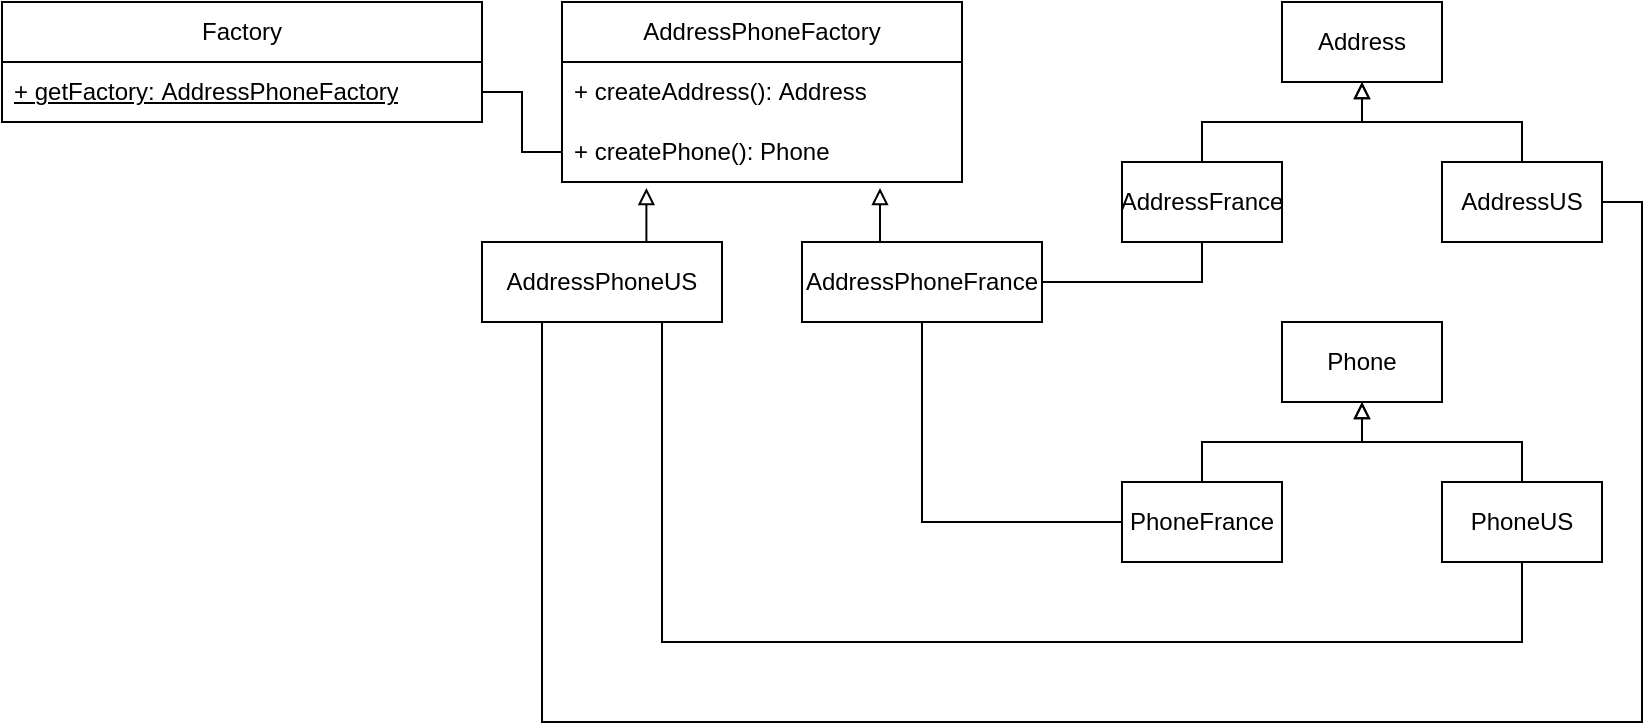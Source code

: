 <mxfile version="26.2.14">
  <diagram name="Страница — 1" id="LsMgXCkCI61tho_PUp3z">
    <mxGraphModel dx="1186" dy="748" grid="1" gridSize="10" guides="1" tooltips="1" connect="1" arrows="1" fold="1" page="1" pageScale="1" pageWidth="827" pageHeight="1169" math="0" shadow="0">
      <root>
        <mxCell id="0" />
        <mxCell id="1" parent="0" />
        <mxCell id="jalJiemwOZsJlISHWCsv-1" value="Factory" style="swimlane;fontStyle=0;childLayout=stackLayout;horizontal=1;startSize=30;horizontalStack=0;resizeParent=1;resizeParentMax=0;resizeLast=0;collapsible=1;marginBottom=0;whiteSpace=wrap;html=1;" vertex="1" parent="1">
          <mxGeometry x="40" y="40" width="240" height="60" as="geometry">
            <mxRectangle x="90" y="110" width="60" height="30" as="alternateBounds" />
          </mxGeometry>
        </mxCell>
        <mxCell id="jalJiemwOZsJlISHWCsv-31" style="edgeStyle=orthogonalEdgeStyle;rounded=0;orthogonalLoop=1;jettySize=auto;html=1;exitX=0.75;exitY=1;exitDx=0;exitDy=0;entryX=0.5;entryY=1;entryDx=0;entryDy=0;endArrow=none;startFill=0;" edge="1" parent="1" source="jalJiemwOZsJlISHWCsv-5" target="jalJiemwOZsJlISHWCsv-22">
          <mxGeometry relative="1" as="geometry">
            <Array as="points">
              <mxPoint x="370" y="360" />
              <mxPoint x="800" y="360" />
            </Array>
          </mxGeometry>
        </mxCell>
        <mxCell id="jalJiemwOZsJlISHWCsv-33" style="edgeStyle=orthogonalEdgeStyle;rounded=0;orthogonalLoop=1;jettySize=auto;html=1;exitX=0.25;exitY=1;exitDx=0;exitDy=0;entryX=1;entryY=0.5;entryDx=0;entryDy=0;endArrow=none;startFill=0;" edge="1" parent="1" source="jalJiemwOZsJlISHWCsv-5" target="jalJiemwOZsJlISHWCsv-21">
          <mxGeometry relative="1" as="geometry">
            <Array as="points">
              <mxPoint x="310" y="400" />
              <mxPoint x="860" y="400" />
              <mxPoint x="860" y="140" />
            </Array>
          </mxGeometry>
        </mxCell>
        <mxCell id="jalJiemwOZsJlISHWCsv-5" value="AddressPhoneUS" style="rounded=0;whiteSpace=wrap;html=1;" vertex="1" parent="1">
          <mxGeometry x="280" y="160" width="120" height="40" as="geometry" />
        </mxCell>
        <mxCell id="jalJiemwOZsJlISHWCsv-6" value="AddressPhoneFactory" style="swimlane;fontStyle=0;childLayout=stackLayout;horizontal=1;startSize=30;horizontalStack=0;resizeParent=1;resizeParentMax=0;resizeLast=0;collapsible=1;marginBottom=0;whiteSpace=wrap;html=1;" vertex="1" parent="1">
          <mxGeometry x="320" y="40" width="200" height="90" as="geometry">
            <mxRectangle x="90" y="110" width="60" height="30" as="alternateBounds" />
          </mxGeometry>
        </mxCell>
        <mxCell id="jalJiemwOZsJlISHWCsv-7" value="+&amp;nbsp;createAddress():&amp;nbsp;Address" style="text;strokeColor=none;fillColor=none;align=left;verticalAlign=middle;spacingLeft=4;spacingRight=4;overflow=hidden;points=[[0,0.5],[1,0.5]];portConstraint=eastwest;rotatable=0;whiteSpace=wrap;html=1;" vertex="1" parent="jalJiemwOZsJlISHWCsv-6">
          <mxGeometry y="30" width="200" height="30" as="geometry" />
        </mxCell>
        <mxCell id="jalJiemwOZsJlISHWCsv-8" value="+&amp;nbsp;createPhone():&amp;nbsp;Phone" style="text;strokeColor=none;fillColor=none;align=left;verticalAlign=middle;spacingLeft=4;spacingRight=4;overflow=hidden;points=[[0,0.5],[1,0.5]];portConstraint=eastwest;rotatable=0;whiteSpace=wrap;html=1;" vertex="1" parent="jalJiemwOZsJlISHWCsv-6">
          <mxGeometry y="60" width="200" height="30" as="geometry" />
        </mxCell>
        <mxCell id="jalJiemwOZsJlISHWCsv-10" value="" style="edgeStyle=orthogonalEdgeStyle;rounded=0;orthogonalLoop=1;jettySize=auto;html=1;endArrow=none;startFill=0;" edge="1" parent="1" source="jalJiemwOZsJlISHWCsv-2" target="jalJiemwOZsJlISHWCsv-8">
          <mxGeometry relative="1" as="geometry" />
        </mxCell>
        <mxCell id="jalJiemwOZsJlISHWCsv-2" value="&lt;u&gt;+ getFactory:&amp;nbsp;AddressPhoneFactory&lt;/u&gt;" style="text;strokeColor=none;fillColor=none;align=left;verticalAlign=middle;spacingLeft=4;spacingRight=4;overflow=hidden;points=[[0,0.5],[1,0.5]];portConstraint=eastwest;rotatable=0;whiteSpace=wrap;html=1;" vertex="1" parent="1">
          <mxGeometry x="40" y="70" width="240" height="30" as="geometry" />
        </mxCell>
        <mxCell id="jalJiemwOZsJlISHWCsv-25" style="edgeStyle=orthogonalEdgeStyle;rounded=0;orthogonalLoop=1;jettySize=auto;html=1;exitX=1;exitY=0.5;exitDx=0;exitDy=0;entryX=0.5;entryY=1;entryDx=0;entryDy=0;endArrow=none;startFill=0;" edge="1" parent="1" source="jalJiemwOZsJlISHWCsv-11" target="jalJiemwOZsJlISHWCsv-23">
          <mxGeometry relative="1" as="geometry" />
        </mxCell>
        <mxCell id="jalJiemwOZsJlISHWCsv-28" style="edgeStyle=orthogonalEdgeStyle;rounded=0;orthogonalLoop=1;jettySize=auto;html=1;exitX=0.5;exitY=1;exitDx=0;exitDy=0;entryX=0;entryY=0.5;entryDx=0;entryDy=0;endArrow=none;startFill=0;" edge="1" parent="1" source="jalJiemwOZsJlISHWCsv-11" target="jalJiemwOZsJlISHWCsv-24">
          <mxGeometry relative="1" as="geometry" />
        </mxCell>
        <mxCell id="jalJiemwOZsJlISHWCsv-11" value="AddressPhoneFrance" style="rounded=0;whiteSpace=wrap;html=1;" vertex="1" parent="1">
          <mxGeometry x="440" y="160" width="120" height="40" as="geometry" />
        </mxCell>
        <mxCell id="jalJiemwOZsJlISHWCsv-13" style="edgeStyle=orthogonalEdgeStyle;rounded=0;orthogonalLoop=1;jettySize=auto;html=1;exitX=0.5;exitY=0;exitDx=0;exitDy=0;entryX=0.211;entryY=1.1;entryDx=0;entryDy=0;entryPerimeter=0;endArrow=block;endFill=0;" edge="1" parent="1" source="jalJiemwOZsJlISHWCsv-5" target="jalJiemwOZsJlISHWCsv-8">
          <mxGeometry relative="1" as="geometry" />
        </mxCell>
        <mxCell id="jalJiemwOZsJlISHWCsv-15" style="edgeStyle=orthogonalEdgeStyle;rounded=0;orthogonalLoop=1;jettySize=auto;html=1;exitX=0.5;exitY=0;exitDx=0;exitDy=0;entryX=0.795;entryY=1.1;entryDx=0;entryDy=0;entryPerimeter=0;endArrow=block;endFill=0;" edge="1" parent="1" source="jalJiemwOZsJlISHWCsv-11" target="jalJiemwOZsJlISHWCsv-8">
          <mxGeometry relative="1" as="geometry" />
        </mxCell>
        <mxCell id="jalJiemwOZsJlISHWCsv-16" value="Address" style="rounded=0;whiteSpace=wrap;html=1;" vertex="1" parent="1">
          <mxGeometry x="680" y="40" width="80" height="40" as="geometry" />
        </mxCell>
        <mxCell id="jalJiemwOZsJlISHWCsv-20" value="Phone" style="rounded=0;whiteSpace=wrap;html=1;" vertex="1" parent="1">
          <mxGeometry x="680" y="200" width="80" height="40" as="geometry" />
        </mxCell>
        <mxCell id="jalJiemwOZsJlISHWCsv-27" style="edgeStyle=orthogonalEdgeStyle;rounded=0;orthogonalLoop=1;jettySize=auto;html=1;exitX=0.5;exitY=0;exitDx=0;exitDy=0;entryX=0.5;entryY=1;entryDx=0;entryDy=0;endArrow=block;endFill=0;" edge="1" parent="1" source="jalJiemwOZsJlISHWCsv-21" target="jalJiemwOZsJlISHWCsv-16">
          <mxGeometry relative="1" as="geometry" />
        </mxCell>
        <mxCell id="jalJiemwOZsJlISHWCsv-21" value="AddressUS" style="rounded=0;whiteSpace=wrap;html=1;" vertex="1" parent="1">
          <mxGeometry x="760" y="120" width="80" height="40" as="geometry" />
        </mxCell>
        <mxCell id="jalJiemwOZsJlISHWCsv-30" style="edgeStyle=orthogonalEdgeStyle;rounded=0;orthogonalLoop=1;jettySize=auto;html=1;exitX=0.5;exitY=0;exitDx=0;exitDy=0;entryX=0.5;entryY=1;entryDx=0;entryDy=0;endArrow=block;endFill=0;" edge="1" parent="1" source="jalJiemwOZsJlISHWCsv-22" target="jalJiemwOZsJlISHWCsv-20">
          <mxGeometry relative="1" as="geometry" />
        </mxCell>
        <mxCell id="jalJiemwOZsJlISHWCsv-22" value="PhoneUS" style="rounded=0;whiteSpace=wrap;html=1;" vertex="1" parent="1">
          <mxGeometry x="760" y="280" width="80" height="40" as="geometry" />
        </mxCell>
        <mxCell id="jalJiemwOZsJlISHWCsv-26" style="edgeStyle=orthogonalEdgeStyle;rounded=0;orthogonalLoop=1;jettySize=auto;html=1;exitX=0.5;exitY=0;exitDx=0;exitDy=0;entryX=0.5;entryY=1;entryDx=0;entryDy=0;endArrow=block;endFill=0;" edge="1" parent="1" source="jalJiemwOZsJlISHWCsv-23" target="jalJiemwOZsJlISHWCsv-16">
          <mxGeometry relative="1" as="geometry" />
        </mxCell>
        <mxCell id="jalJiemwOZsJlISHWCsv-23" value="AddressFrance" style="rounded=0;whiteSpace=wrap;html=1;" vertex="1" parent="1">
          <mxGeometry x="600" y="120" width="80" height="40" as="geometry" />
        </mxCell>
        <mxCell id="jalJiemwOZsJlISHWCsv-29" style="edgeStyle=orthogonalEdgeStyle;rounded=0;orthogonalLoop=1;jettySize=auto;html=1;exitX=0.5;exitY=0;exitDx=0;exitDy=0;entryX=0.5;entryY=1;entryDx=0;entryDy=0;endArrow=block;endFill=0;" edge="1" parent="1" source="jalJiemwOZsJlISHWCsv-24" target="jalJiemwOZsJlISHWCsv-20">
          <mxGeometry relative="1" as="geometry" />
        </mxCell>
        <mxCell id="jalJiemwOZsJlISHWCsv-24" value="PhoneFrance" style="rounded=0;whiteSpace=wrap;html=1;" vertex="1" parent="1">
          <mxGeometry x="600" y="280" width="80" height="40" as="geometry" />
        </mxCell>
      </root>
    </mxGraphModel>
  </diagram>
</mxfile>
